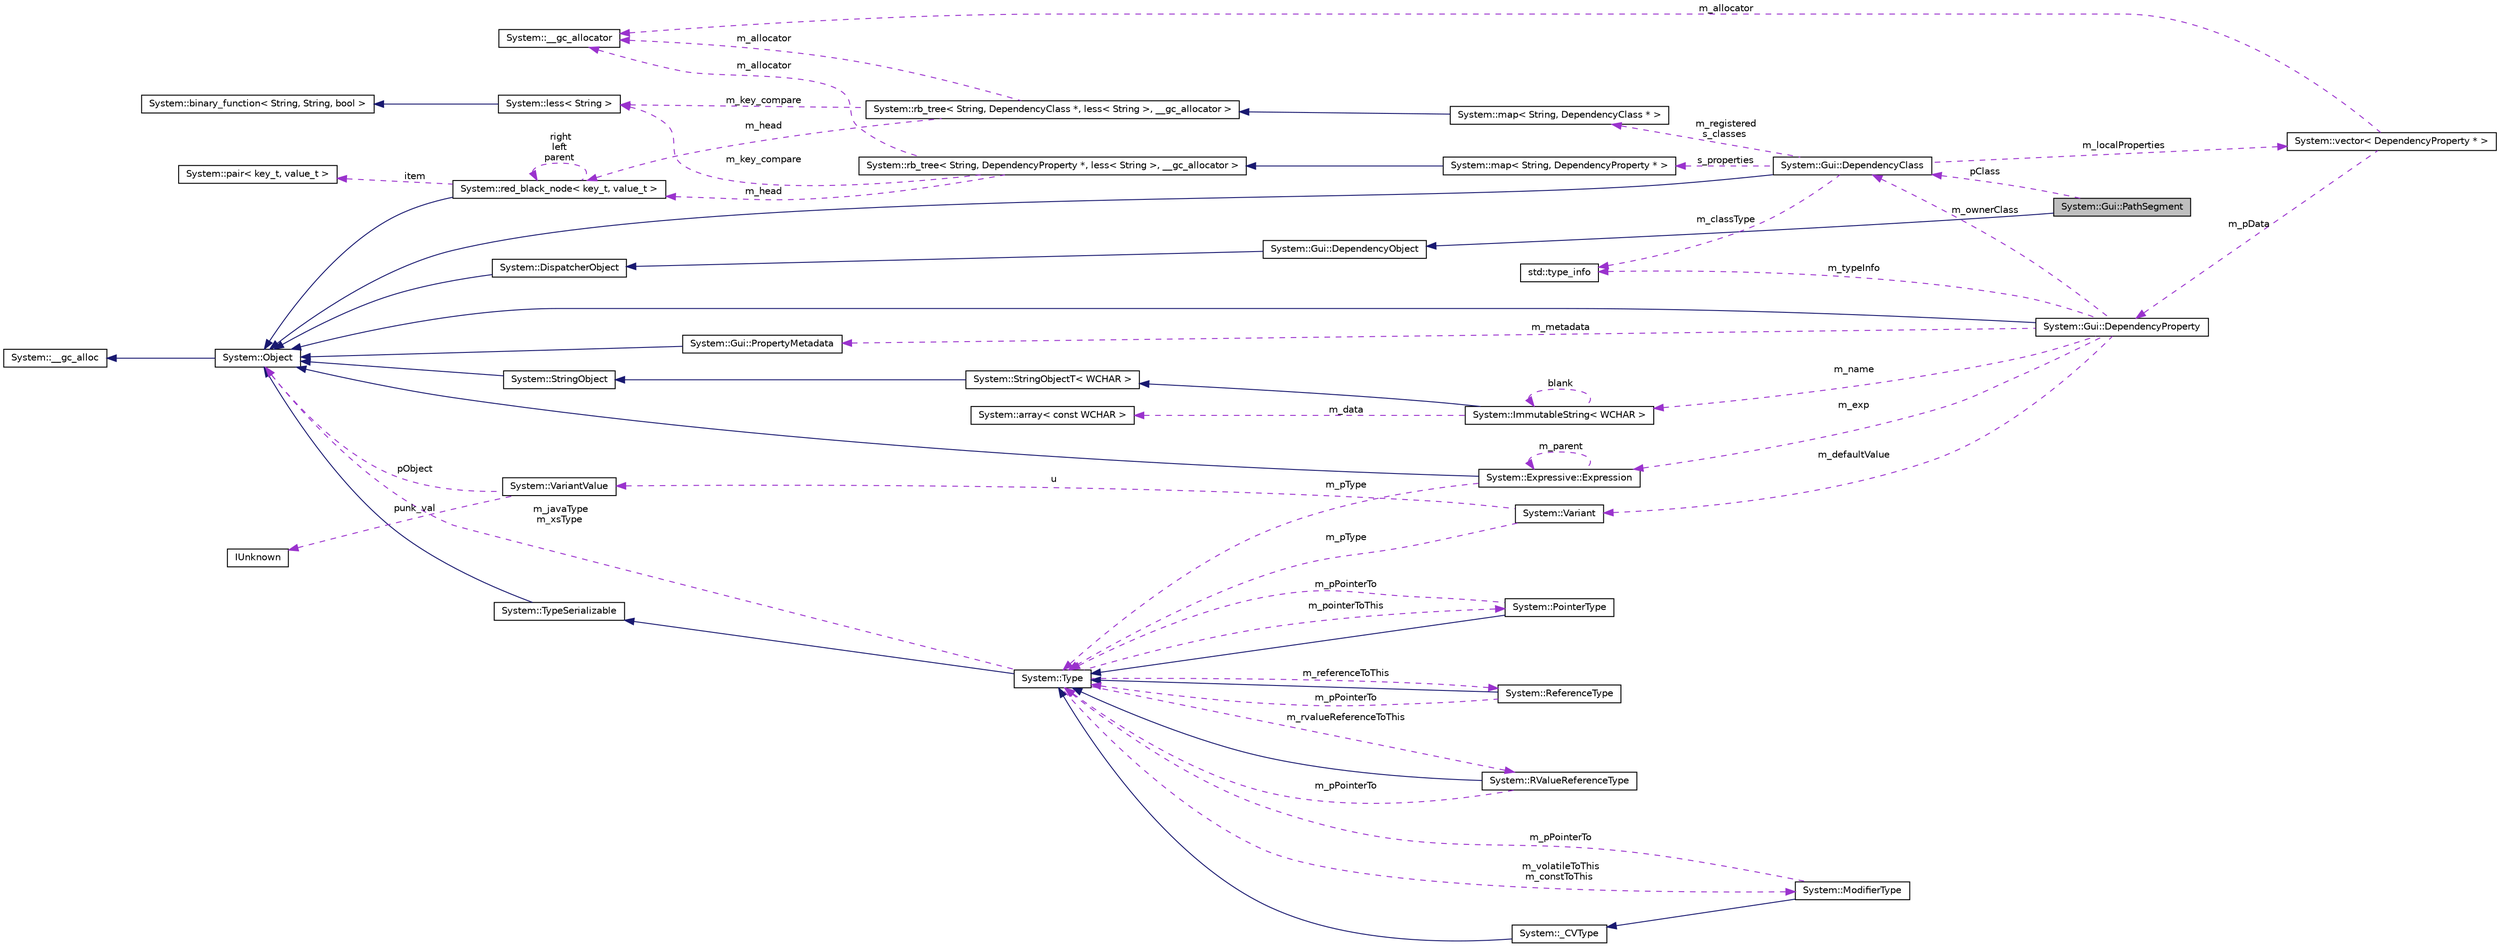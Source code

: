 digraph G
{
  edge [fontname="Helvetica",fontsize="10",labelfontname="Helvetica",labelfontsize="10"];
  node [fontname="Helvetica",fontsize="10",shape=record];
  rankdir="LR";
  Node1 [label="System::Gui::PathSegment",height=0.2,width=0.4,color="black", fillcolor="grey75", style="filled" fontcolor="black"];
  Node2 -> Node1 [dir="back",color="midnightblue",fontsize="10",style="solid",fontname="Helvetica"];
  Node2 [label="System::Gui::DependencyObject",height=0.2,width=0.4,color="black", fillcolor="white", style="filled",URL="$class_system_1_1_gui_1_1_dependency_object.html"];
  Node3 -> Node2 [dir="back",color="midnightblue",fontsize="10",style="solid",fontname="Helvetica"];
  Node3 [label="System::DispatcherObject",height=0.2,width=0.4,color="black", fillcolor="white", style="filled",URL="$class_system_1_1_dispatcher_object.html"];
  Node4 -> Node3 [dir="back",color="midnightblue",fontsize="10",style="solid",fontname="Helvetica"];
  Node4 [label="System::Object",height=0.2,width=0.4,color="black", fillcolor="white", style="filled",URL="$class_system_1_1_object.html"];
  Node5 -> Node4 [dir="back",color="midnightblue",fontsize="10",style="solid",fontname="Helvetica"];
  Node5 [label="System::__gc_alloc",height=0.2,width=0.4,color="black", fillcolor="white", style="filled",URL="$class_system_1_1____gc__alloc.html"];
  Node6 -> Node1 [dir="back",color="darkorchid3",fontsize="10",style="dashed",label=" pClass" ,fontname="Helvetica"];
  Node6 [label="System::Gui::DependencyClass",height=0.2,width=0.4,color="black", fillcolor="white", style="filled",URL="$class_system_1_1_gui_1_1_dependency_class.html"];
  Node4 -> Node6 [dir="back",color="midnightblue",fontsize="10",style="solid",fontname="Helvetica"];
  Node7 -> Node6 [dir="back",color="darkorchid3",fontsize="10",style="dashed",label=" m_registered\ns_classes" ,fontname="Helvetica"];
  Node7 [label="System::map\< String, DependencyClass * \>",height=0.2,width=0.4,color="black", fillcolor="white", style="filled",URL="$class_system_1_1map.html"];
  Node8 -> Node7 [dir="back",color="midnightblue",fontsize="10",style="solid",fontname="Helvetica"];
  Node8 [label="System::rb_tree\< String, DependencyClass *, less\< String \>, __gc_allocator \>",height=0.2,width=0.4,color="black", fillcolor="white", style="filled",URL="$class_system_1_1rb__tree.html"];
  Node9 -> Node8 [dir="back",color="darkorchid3",fontsize="10",style="dashed",label=" m_allocator" ,fontname="Helvetica"];
  Node9 [label="System::__gc_allocator",height=0.2,width=0.4,color="black", fillcolor="white", style="filled",URL="$class_system_1_1____gc__allocator.html"];
  Node10 -> Node8 [dir="back",color="darkorchid3",fontsize="10",style="dashed",label=" m_key_compare" ,fontname="Helvetica"];
  Node10 [label="System::less\< String \>",height=0.2,width=0.4,color="black", fillcolor="white", style="filled",URL="$class_system_1_1less_3_01_string_01_4.html"];
  Node11 -> Node10 [dir="back",color="midnightblue",fontsize="10",style="solid",fontname="Helvetica"];
  Node11 [label="System::binary_function\< String, String, bool \>",height=0.2,width=0.4,color="black", fillcolor="white", style="filled",URL="$class_system_1_1binary__function.html"];
  Node12 -> Node8 [dir="back",color="darkorchid3",fontsize="10",style="dashed",label=" m_head" ,fontname="Helvetica"];
  Node12 [label="System::red_black_node\< key_t, value_t \>",height=0.2,width=0.4,color="black", fillcolor="white", style="filled",URL="$class_system_1_1red__black__node.html"];
  Node4 -> Node12 [dir="back",color="midnightblue",fontsize="10",style="solid",fontname="Helvetica"];
  Node12 -> Node12 [dir="back",color="darkorchid3",fontsize="10",style="dashed",label=" right\nleft\nparent" ,fontname="Helvetica"];
  Node13 -> Node12 [dir="back",color="darkorchid3",fontsize="10",style="dashed",label=" item" ,fontname="Helvetica"];
  Node13 [label="System::pair\< key_t, value_t \>",height=0.2,width=0.4,color="black", fillcolor="white", style="filled",URL="$class_system_1_1pair.html"];
  Node14 -> Node6 [dir="back",color="darkorchid3",fontsize="10",style="dashed",label=" m_localProperties" ,fontname="Helvetica"];
  Node14 [label="System::vector\< DependencyProperty * \>",height=0.2,width=0.4,color="black", fillcolor="white", style="filled",URL="$class_system_1_1vector.html"];
  Node15 -> Node14 [dir="back",color="darkorchid3",fontsize="10",style="dashed",label=" m_pData" ,fontname="Helvetica"];
  Node15 [label="System::Gui::DependencyProperty",height=0.2,width=0.4,color="black", fillcolor="white", style="filled",URL="$class_system_1_1_gui_1_1_dependency_property.html"];
  Node4 -> Node15 [dir="back",color="midnightblue",fontsize="10",style="solid",fontname="Helvetica"];
  Node6 -> Node15 [dir="back",color="darkorchid3",fontsize="10",style="dashed",label=" m_ownerClass" ,fontname="Helvetica"];
  Node16 -> Node15 [dir="back",color="darkorchid3",fontsize="10",style="dashed",label=" m_metadata" ,fontname="Helvetica"];
  Node16 [label="System::Gui::PropertyMetadata",height=0.2,width=0.4,color="black", fillcolor="white", style="filled",URL="$class_system_1_1_gui_1_1_property_metadata.html"];
  Node4 -> Node16 [dir="back",color="midnightblue",fontsize="10",style="solid",fontname="Helvetica"];
  Node17 -> Node15 [dir="back",color="darkorchid3",fontsize="10",style="dashed",label=" m_defaultValue" ,fontname="Helvetica"];
  Node17 [label="System::Variant",height=0.2,width=0.4,color="black", fillcolor="white", style="filled",URL="$class_system_1_1_variant.html"];
  Node18 -> Node17 [dir="back",color="darkorchid3",fontsize="10",style="dashed",label=" m_pType" ,fontname="Helvetica"];
  Node18 [label="System::Type",height=0.2,width=0.4,color="black", fillcolor="white", style="filled",URL="$class_system_1_1_type.html"];
  Node19 -> Node18 [dir="back",color="midnightblue",fontsize="10",style="solid",fontname="Helvetica"];
  Node19 [label="System::TypeSerializable",height=0.2,width=0.4,color="black", fillcolor="white", style="filled",URL="$class_system_1_1_type_serializable.html"];
  Node4 -> Node19 [dir="back",color="midnightblue",fontsize="10",style="solid",fontname="Helvetica"];
  Node20 -> Node18 [dir="back",color="darkorchid3",fontsize="10",style="dashed",label=" m_pointerToThis" ,fontname="Helvetica"];
  Node20 [label="System::PointerType",height=0.2,width=0.4,color="black", fillcolor="white", style="filled",URL="$class_system_1_1_pointer_type.html"];
  Node18 -> Node20 [dir="back",color="midnightblue",fontsize="10",style="solid",fontname="Helvetica"];
  Node18 -> Node20 [dir="back",color="darkorchid3",fontsize="10",style="dashed",label=" m_pPointerTo" ,fontname="Helvetica"];
  Node21 -> Node18 [dir="back",color="darkorchid3",fontsize="10",style="dashed",label=" m_referenceToThis" ,fontname="Helvetica"];
  Node21 [label="System::ReferenceType",height=0.2,width=0.4,color="black", fillcolor="white", style="filled",URL="$class_system_1_1_reference_type.html"];
  Node18 -> Node21 [dir="back",color="midnightblue",fontsize="10",style="solid",fontname="Helvetica"];
  Node18 -> Node21 [dir="back",color="darkorchid3",fontsize="10",style="dashed",label=" m_pPointerTo" ,fontname="Helvetica"];
  Node22 -> Node18 [dir="back",color="darkorchid3",fontsize="10",style="dashed",label=" m_rvalueReferenceToThis" ,fontname="Helvetica"];
  Node22 [label="System::RValueReferenceType",height=0.2,width=0.4,color="black", fillcolor="white", style="filled",URL="$class_system_1_1_r_value_reference_type.html"];
  Node18 -> Node22 [dir="back",color="midnightblue",fontsize="10",style="solid",fontname="Helvetica"];
  Node18 -> Node22 [dir="back",color="darkorchid3",fontsize="10",style="dashed",label=" m_pPointerTo" ,fontname="Helvetica"];
  Node23 -> Node18 [dir="back",color="darkorchid3",fontsize="10",style="dashed",label=" m_volatileToThis\nm_constToThis" ,fontname="Helvetica"];
  Node23 [label="System::ModifierType",height=0.2,width=0.4,color="black", fillcolor="white", style="filled",URL="$class_system_1_1_modifier_type.html"];
  Node24 -> Node23 [dir="back",color="midnightblue",fontsize="10",style="solid",fontname="Helvetica"];
  Node24 [label="System::_CVType",height=0.2,width=0.4,color="black", fillcolor="white", style="filled",URL="$class_system_1_1___c_v_type.html"];
  Node18 -> Node24 [dir="back",color="midnightblue",fontsize="10",style="solid",fontname="Helvetica"];
  Node18 -> Node23 [dir="back",color="darkorchid3",fontsize="10",style="dashed",label=" m_pPointerTo" ,fontname="Helvetica"];
  Node4 -> Node18 [dir="back",color="darkorchid3",fontsize="10",style="dashed",label=" m_javaType\nm_xsType" ,fontname="Helvetica"];
  Node25 -> Node17 [dir="back",color="darkorchid3",fontsize="10",style="dashed",label=" u" ,fontname="Helvetica"];
  Node25 [label="System::VariantValue",height=0.2,width=0.4,color="black", fillcolor="white", style="filled",URL="$union_system_1_1_variant_value.html"];
  Node26 -> Node25 [dir="back",color="darkorchid3",fontsize="10",style="dashed",label=" punk_val" ,fontname="Helvetica"];
  Node26 [label="IUnknown",height=0.2,width=0.4,color="black", fillcolor="white", style="filled",URL="$struct_i_unknown.html"];
  Node4 -> Node25 [dir="back",color="darkorchid3",fontsize="10",style="dashed",label=" pObject" ,fontname="Helvetica"];
  Node27 -> Node15 [dir="back",color="darkorchid3",fontsize="10",style="dashed",label=" m_typeInfo" ,fontname="Helvetica"];
  Node27 [label="std::type_info",height=0.2,width=0.4,color="black", fillcolor="white", style="filled",URL="$classstd_1_1type__info.html",tooltip="Part of RTTI."];
  Node28 -> Node15 [dir="back",color="darkorchid3",fontsize="10",style="dashed",label=" m_exp" ,fontname="Helvetica"];
  Node28 [label="System::Expressive::Expression",height=0.2,width=0.4,color="black", fillcolor="white", style="filled",URL="$class_system_1_1_expressive_1_1_expression.html"];
  Node4 -> Node28 [dir="back",color="midnightblue",fontsize="10",style="solid",fontname="Helvetica"];
  Node18 -> Node28 [dir="back",color="darkorchid3",fontsize="10",style="dashed",label=" m_pType" ,fontname="Helvetica"];
  Node28 -> Node28 [dir="back",color="darkorchid3",fontsize="10",style="dashed",label=" m_parent" ,fontname="Helvetica"];
  Node29 -> Node15 [dir="back",color="darkorchid3",fontsize="10",style="dashed",label=" m_name" ,fontname="Helvetica"];
  Node29 [label="System::ImmutableString\< WCHAR \>",height=0.2,width=0.4,color="black", fillcolor="white", style="filled",URL="$class_system_1_1_immutable_string.html"];
  Node30 -> Node29 [dir="back",color="midnightblue",fontsize="10",style="solid",fontname="Helvetica"];
  Node30 [label="System::StringObjectT\< WCHAR \>",height=0.2,width=0.4,color="black", fillcolor="white", style="filled",URL="$class_system_1_1_string_object_t.html"];
  Node31 -> Node30 [dir="back",color="midnightblue",fontsize="10",style="solid",fontname="Helvetica"];
  Node31 [label="System::StringObject",height=0.2,width=0.4,color="black", fillcolor="white", style="filled",URL="$class_system_1_1_string_object.html"];
  Node4 -> Node31 [dir="back",color="midnightblue",fontsize="10",style="solid",fontname="Helvetica"];
  Node32 -> Node29 [dir="back",color="darkorchid3",fontsize="10",style="dashed",label=" m_data" ,fontname="Helvetica"];
  Node32 [label="System::array\< const WCHAR \>",height=0.2,width=0.4,color="black", fillcolor="white", style="filled",URL="$class_system_1_1array.html"];
  Node29 -> Node29 [dir="back",color="darkorchid3",fontsize="10",style="dashed",label=" blank" ,fontname="Helvetica"];
  Node9 -> Node14 [dir="back",color="darkorchid3",fontsize="10",style="dashed",label=" m_allocator" ,fontname="Helvetica"];
  Node33 -> Node6 [dir="back",color="darkorchid3",fontsize="10",style="dashed",label=" s_properties" ,fontname="Helvetica"];
  Node33 [label="System::map\< String, DependencyProperty * \>",height=0.2,width=0.4,color="black", fillcolor="white", style="filled",URL="$class_system_1_1map.html"];
  Node34 -> Node33 [dir="back",color="midnightblue",fontsize="10",style="solid",fontname="Helvetica"];
  Node34 [label="System::rb_tree\< String, DependencyProperty *, less\< String \>, __gc_allocator \>",height=0.2,width=0.4,color="black", fillcolor="white", style="filled",URL="$class_system_1_1rb__tree.html"];
  Node9 -> Node34 [dir="back",color="darkorchid3",fontsize="10",style="dashed",label=" m_allocator" ,fontname="Helvetica"];
  Node10 -> Node34 [dir="back",color="darkorchid3",fontsize="10",style="dashed",label=" m_key_compare" ,fontname="Helvetica"];
  Node12 -> Node34 [dir="back",color="darkorchid3",fontsize="10",style="dashed",label=" m_head" ,fontname="Helvetica"];
  Node27 -> Node6 [dir="back",color="darkorchid3",fontsize="10",style="dashed",label=" m_classType" ,fontname="Helvetica"];
}
